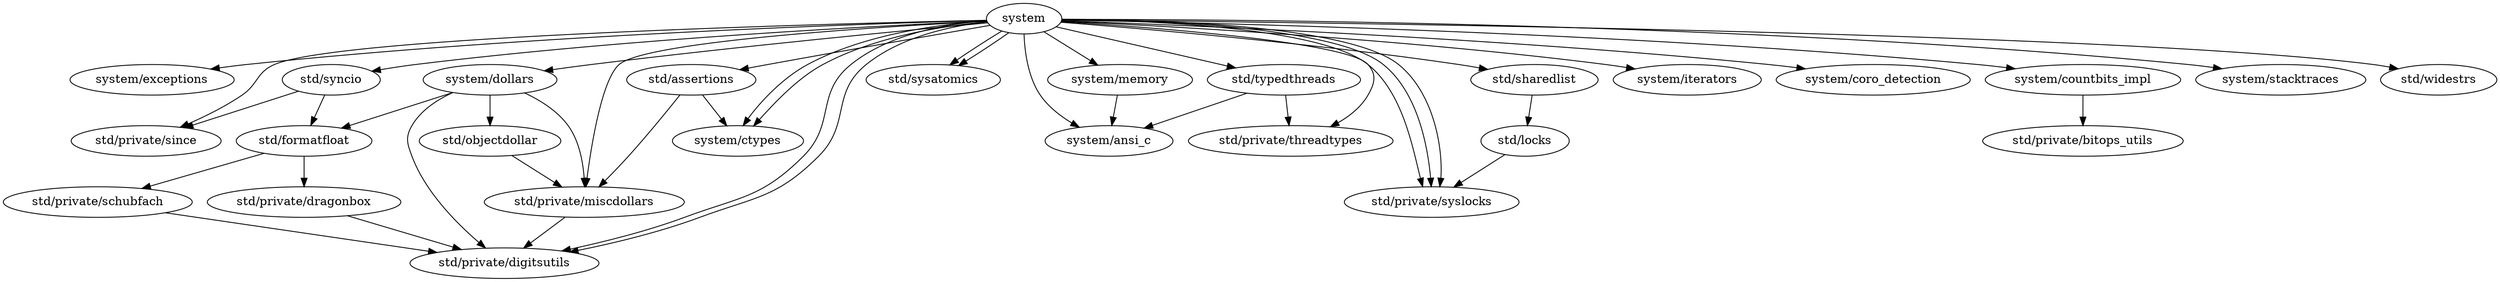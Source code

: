 digraph yolowurl {
"system" -> "system/exceptions";
"system" -> "std/private/since";
"system" -> "system/ctypes";
"system" -> "system/ctypes";
"system" -> "std/sysatomics";
"system/memory" -> "system/ansi_c";
"system" -> "system/ansi_c";
"system" -> "system/memory";
"system" -> "std/private/syslocks";
"system" -> "std/private/threadtypes";
"std/assertions" -> "system/ctypes";
"std/private/miscdollars" -> "std/private/digitsutils";
"std/assertions" -> "std/private/miscdollars";
"system" -> "std/assertions";
"system" -> "system/iterators";
"system" -> "system/coro_detection";
"system/dollars" -> "std/private/digitsutils";
"system/dollars" -> "std/private/miscdollars";
"std/private/dragonbox" -> "std/private/digitsutils";
"std/private/schubfach" -> "std/private/digitsutils";
"std/formatfloat" -> "std/private/dragonbox";
"std/formatfloat" -> "std/private/schubfach";
"system/dollars" -> "std/formatfloat";
"std/objectdollar" -> "std/private/miscdollars";
"system/dollars" -> "std/objectdollar";
"system" -> "system/dollars";
"std/typedthreads" -> "std/private/threadtypes";
"std/typedthreads" -> "system/ansi_c";
"system/countbits_impl" -> "std/private/bitops_utils";
"std/locks" -> "std/private/syslocks";
"std/sharedlist" -> "std/locks";
"system" -> "std/typedthreads";
"system" -> "std/private/miscdollars";
"system" -> "system/stacktraces";
"system" -> "system/countbits_impl";
"system" -> "std/private/syslocks";
"system" -> "std/sysatomics";
"system" -> "std/sharedlist";
"system" -> "std/private/digitsutils";
"system" -> "std/private/syslocks";
"system" -> "std/private/digitsutils";
"std/syncio" -> "std/private/since";
"std/syncio" -> "std/formatfloat";
"system" -> "std/widestrs";
"system" -> "std/syncio";
}
